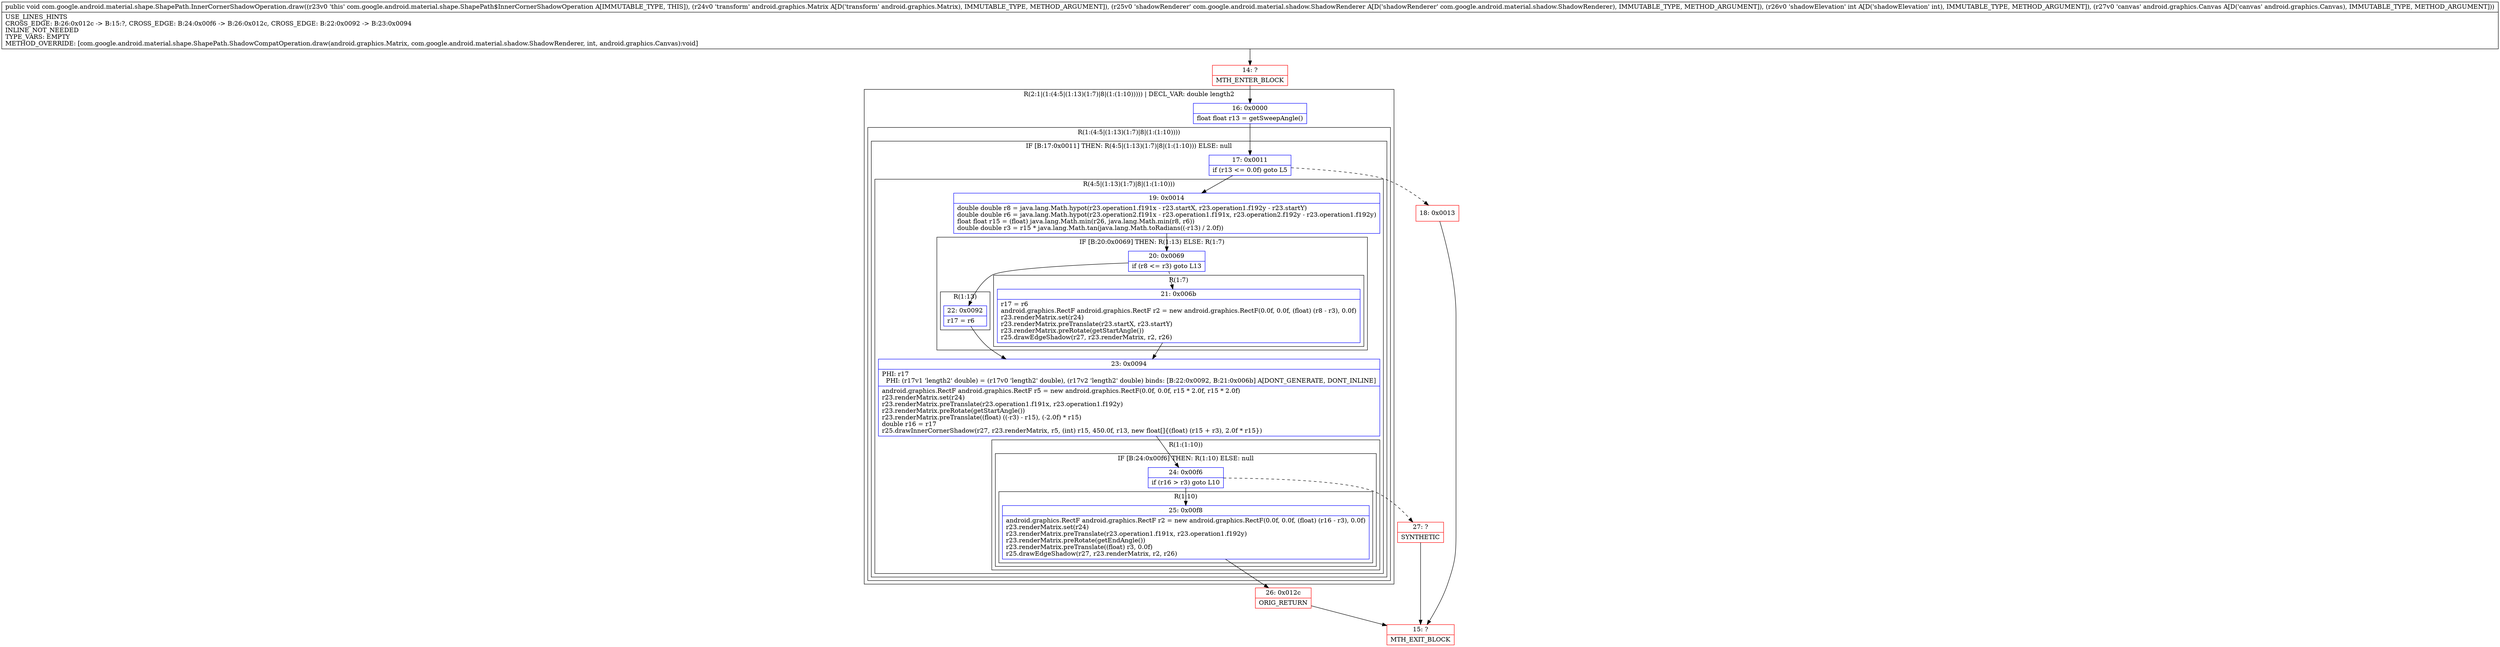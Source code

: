 digraph "CFG forcom.google.android.material.shape.ShapePath.InnerCornerShadowOperation.draw(Landroid\/graphics\/Matrix;Lcom\/google\/android\/material\/shadow\/ShadowRenderer;ILandroid\/graphics\/Canvas;)V" {
subgraph cluster_Region_173958514 {
label = "R(2:1|(1:(4:5|(1:13)(1:7)|8|(1:(1:10))))) | DECL_VAR: double length2\l";
node [shape=record,color=blue];
Node_16 [shape=record,label="{16\:\ 0x0000|float float r13 = getSweepAngle()\l}"];
subgraph cluster_Region_1440812837 {
label = "R(1:(4:5|(1:13)(1:7)|8|(1:(1:10))))";
node [shape=record,color=blue];
subgraph cluster_IfRegion_512594914 {
label = "IF [B:17:0x0011] THEN: R(4:5|(1:13)(1:7)|8|(1:(1:10))) ELSE: null";
node [shape=record,color=blue];
Node_17 [shape=record,label="{17\:\ 0x0011|if (r13 \<= 0.0f) goto L5\l}"];
subgraph cluster_Region_748033217 {
label = "R(4:5|(1:13)(1:7)|8|(1:(1:10)))";
node [shape=record,color=blue];
Node_19 [shape=record,label="{19\:\ 0x0014|double double r8 = java.lang.Math.hypot(r23.operation1.f191x \- r23.startX, r23.operation1.f192y \- r23.startY)\ldouble double r6 = java.lang.Math.hypot(r23.operation2.f191x \- r23.operation1.f191x, r23.operation2.f192y \- r23.operation1.f192y)\lfloat float r15 = (float) java.lang.Math.min(r26, java.lang.Math.min(r8, r6))\ldouble double r3 = r15 * java.lang.Math.tan(java.lang.Math.toRadians((\-r13) \/ 2.0f))\l}"];
subgraph cluster_IfRegion_973827048 {
label = "IF [B:20:0x0069] THEN: R(1:13) ELSE: R(1:7)";
node [shape=record,color=blue];
Node_20 [shape=record,label="{20\:\ 0x0069|if (r8 \<= r3) goto L13\l}"];
subgraph cluster_Region_828863791 {
label = "R(1:13)";
node [shape=record,color=blue];
Node_22 [shape=record,label="{22\:\ 0x0092|r17 = r6\l}"];
}
subgraph cluster_Region_1124592686 {
label = "R(1:7)";
node [shape=record,color=blue];
Node_21 [shape=record,label="{21\:\ 0x006b|r17 = r6\landroid.graphics.RectF android.graphics.RectF r2 = new android.graphics.RectF(0.0f, 0.0f, (float) (r8 \- r3), 0.0f)\lr23.renderMatrix.set(r24)\lr23.renderMatrix.preTranslate(r23.startX, r23.startY)\lr23.renderMatrix.preRotate(getStartAngle())\lr25.drawEdgeShadow(r27, r23.renderMatrix, r2, r26)\l}"];
}
}
Node_23 [shape=record,label="{23\:\ 0x0094|PHI: r17 \l  PHI: (r17v1 'length2' double) = (r17v0 'length2' double), (r17v2 'length2' double) binds: [B:22:0x0092, B:21:0x006b] A[DONT_GENERATE, DONT_INLINE]\l|android.graphics.RectF android.graphics.RectF r5 = new android.graphics.RectF(0.0f, 0.0f, r15 * 2.0f, r15 * 2.0f)\lr23.renderMatrix.set(r24)\lr23.renderMatrix.preTranslate(r23.operation1.f191x, r23.operation1.f192y)\lr23.renderMatrix.preRotate(getStartAngle())\lr23.renderMatrix.preTranslate((float) ((\-r3) \- r15), (\-2.0f) * r15)\ldouble r16 = r17\lr25.drawInnerCornerShadow(r27, r23.renderMatrix, r5, (int) r15, 450.0f, r13, new float[]\{(float) (r15 + r3), 2.0f * r15\})\l}"];
subgraph cluster_Region_48709187 {
label = "R(1:(1:10))";
node [shape=record,color=blue];
subgraph cluster_IfRegion_759914462 {
label = "IF [B:24:0x00f6] THEN: R(1:10) ELSE: null";
node [shape=record,color=blue];
Node_24 [shape=record,label="{24\:\ 0x00f6|if (r16 \> r3) goto L10\l}"];
subgraph cluster_Region_1283335604 {
label = "R(1:10)";
node [shape=record,color=blue];
Node_25 [shape=record,label="{25\:\ 0x00f8|android.graphics.RectF android.graphics.RectF r2 = new android.graphics.RectF(0.0f, 0.0f, (float) (r16 \- r3), 0.0f)\lr23.renderMatrix.set(r24)\lr23.renderMatrix.preTranslate(r23.operation1.f191x, r23.operation1.f192y)\lr23.renderMatrix.preRotate(getEndAngle())\lr23.renderMatrix.preTranslate((float) r3, 0.0f)\lr25.drawEdgeShadow(r27, r23.renderMatrix, r2, r26)\l}"];
}
}
}
}
}
}
}
Node_14 [shape=record,color=red,label="{14\:\ ?|MTH_ENTER_BLOCK\l}"];
Node_18 [shape=record,color=red,label="{18\:\ 0x0013}"];
Node_15 [shape=record,color=red,label="{15\:\ ?|MTH_EXIT_BLOCK\l}"];
Node_26 [shape=record,color=red,label="{26\:\ 0x012c|ORIG_RETURN\l}"];
Node_27 [shape=record,color=red,label="{27\:\ ?|SYNTHETIC\l}"];
MethodNode[shape=record,label="{public void com.google.android.material.shape.ShapePath.InnerCornerShadowOperation.draw((r23v0 'this' com.google.android.material.shape.ShapePath$InnerCornerShadowOperation A[IMMUTABLE_TYPE, THIS]), (r24v0 'transform' android.graphics.Matrix A[D('transform' android.graphics.Matrix), IMMUTABLE_TYPE, METHOD_ARGUMENT]), (r25v0 'shadowRenderer' com.google.android.material.shadow.ShadowRenderer A[D('shadowRenderer' com.google.android.material.shadow.ShadowRenderer), IMMUTABLE_TYPE, METHOD_ARGUMENT]), (r26v0 'shadowElevation' int A[D('shadowElevation' int), IMMUTABLE_TYPE, METHOD_ARGUMENT]), (r27v0 'canvas' android.graphics.Canvas A[D('canvas' android.graphics.Canvas), IMMUTABLE_TYPE, METHOD_ARGUMENT]))  | USE_LINES_HINTS\lCROSS_EDGE: B:26:0x012c \-\> B:15:?, CROSS_EDGE: B:24:0x00f6 \-\> B:26:0x012c, CROSS_EDGE: B:22:0x0092 \-\> B:23:0x0094\lINLINE_NOT_NEEDED\lTYPE_VARS: EMPTY\lMETHOD_OVERRIDE: [com.google.android.material.shape.ShapePath.ShadowCompatOperation.draw(android.graphics.Matrix, com.google.android.material.shadow.ShadowRenderer, int, android.graphics.Canvas):void]\l}"];
MethodNode -> Node_14;Node_16 -> Node_17;
Node_17 -> Node_18[style=dashed];
Node_17 -> Node_19;
Node_19 -> Node_20;
Node_20 -> Node_21[style=dashed];
Node_20 -> Node_22;
Node_22 -> Node_23;
Node_21 -> Node_23;
Node_23 -> Node_24;
Node_24 -> Node_25;
Node_24 -> Node_27[style=dashed];
Node_25 -> Node_26;
Node_14 -> Node_16;
Node_18 -> Node_15;
Node_26 -> Node_15;
Node_27 -> Node_15;
}

